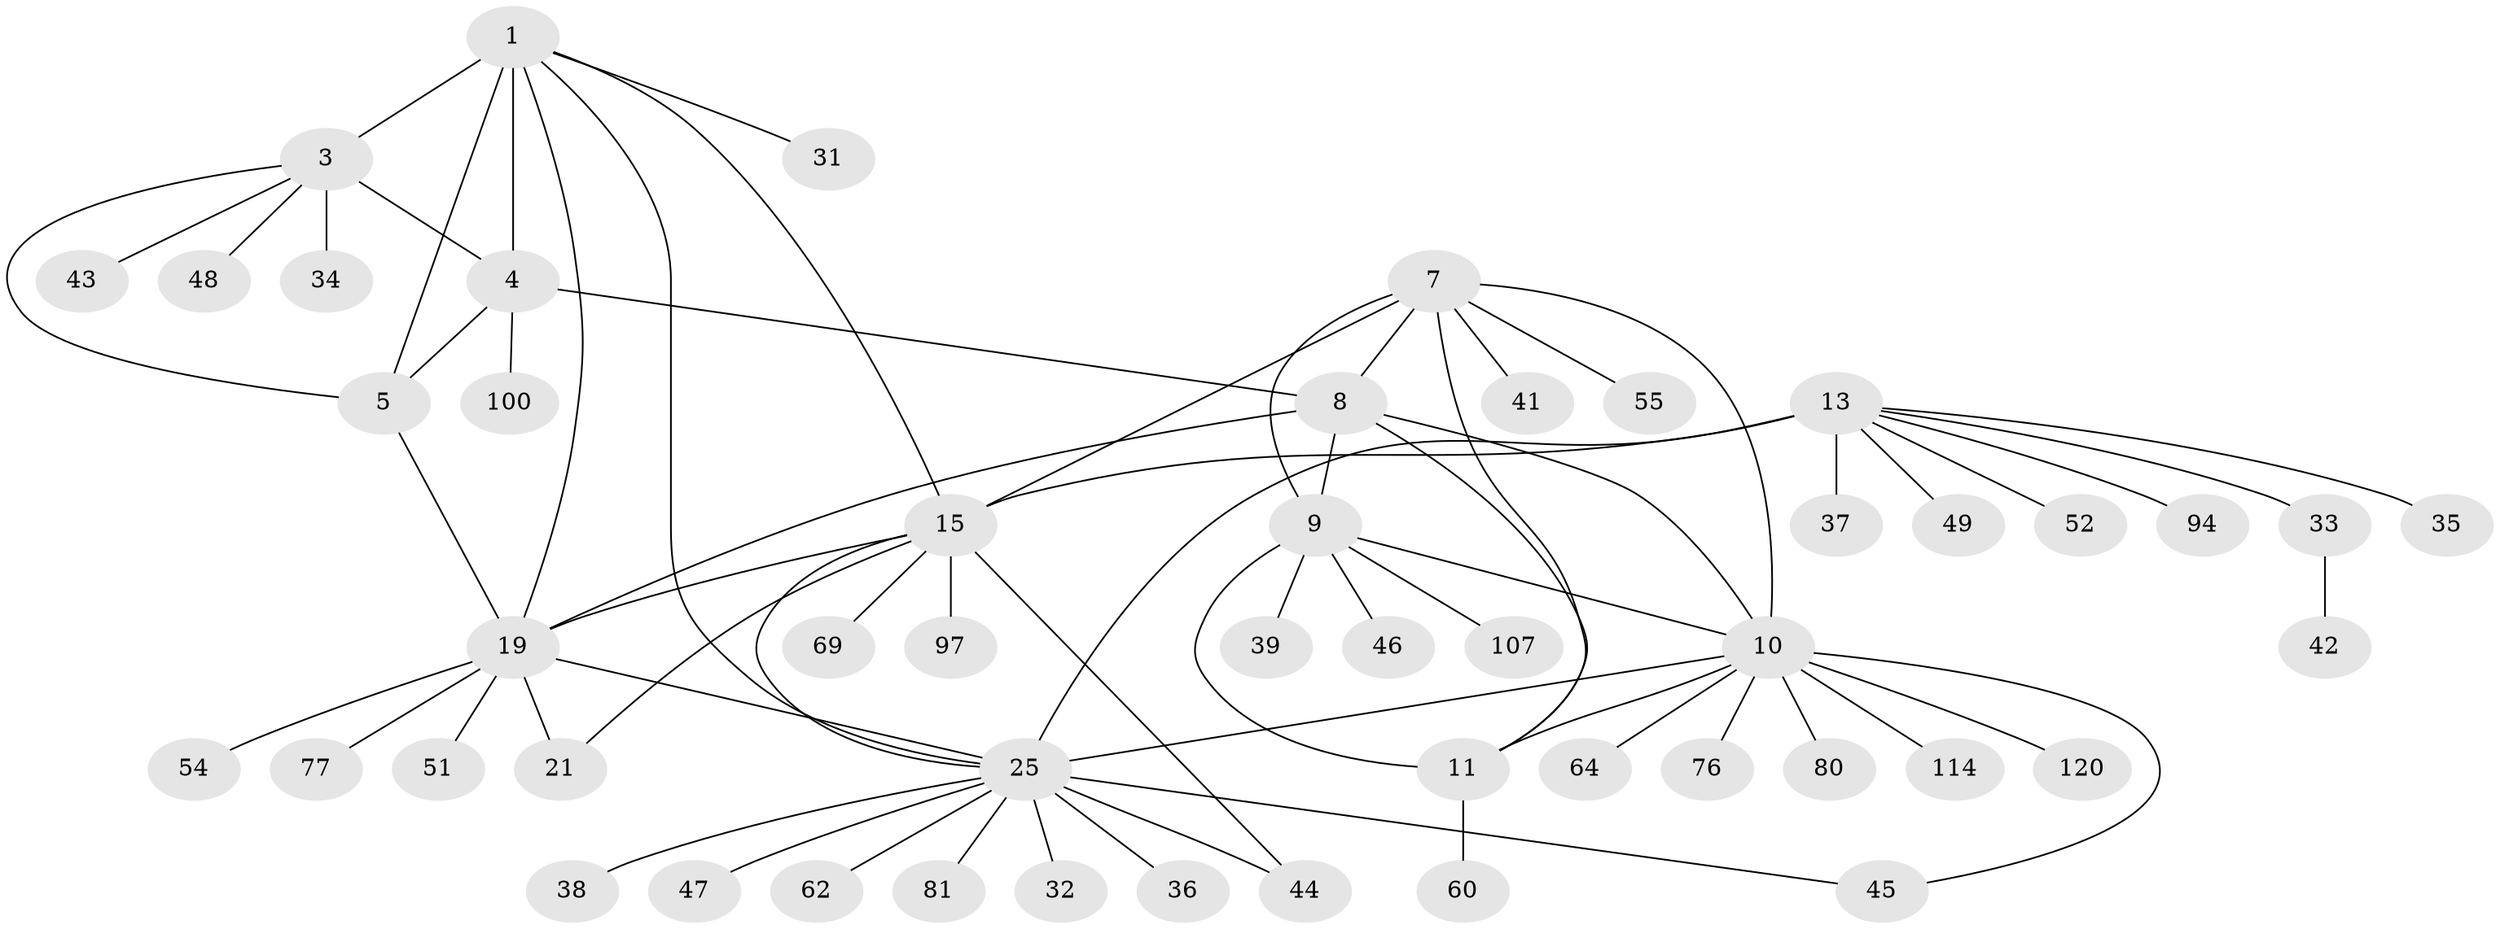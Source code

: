 // original degree distribution, {10: 0.047619047619047616, 8: 0.07142857142857142, 6: 0.03968253968253968, 7: 0.023809523809523808, 13: 0.007936507936507936, 11: 0.015873015873015872, 5: 0.015873015873015872, 9: 0.015873015873015872, 4: 0.015873015873015872, 1: 0.5952380952380952, 2: 0.12698412698412698, 3: 0.023809523809523808}
// Generated by graph-tools (version 1.1) at 2025/19/03/04/25 18:19:44]
// undirected, 50 vertices, 69 edges
graph export_dot {
graph [start="1"]
  node [color=gray90,style=filled];
  1 [super="+2+92+101+123+66"];
  3;
  4 [super="+74"];
  5;
  7 [super="+12+99"];
  8 [super="+67"];
  9;
  10 [super="+68"];
  11;
  13 [super="+57+16+29+14"];
  15 [super="+22+17+58"];
  19 [super="+63+20"];
  21;
  25 [super="+86+30+26"];
  31 [super="+71+119+78"];
  32;
  33;
  34 [super="+88+53"];
  35;
  36;
  37 [super="+65"];
  38;
  39;
  41 [super="+61"];
  42 [super="+79+50"];
  43;
  44;
  45 [super="+70"];
  46 [super="+90+91+83"];
  47;
  48 [super="+124"];
  49;
  51;
  52;
  54 [super="+59"];
  55;
  60;
  62;
  64;
  69;
  76;
  77;
  80;
  81;
  94;
  97;
  100;
  107;
  114 [super="+125"];
  120;
  1 -- 3 [weight=3];
  1 -- 4 [weight=3];
  1 -- 5 [weight=3];
  1 -- 31;
  1 -- 19;
  1 -- 25;
  1 -- 15;
  3 -- 4;
  3 -- 5;
  3 -- 34;
  3 -- 43;
  3 -- 48;
  4 -- 5;
  4 -- 8;
  4 -- 100;
  5 -- 19;
  7 -- 8 [weight=2];
  7 -- 9 [weight=2];
  7 -- 10 [weight=2];
  7 -- 11 [weight=2];
  7 -- 55;
  7 -- 41;
  7 -- 15;
  8 -- 9;
  8 -- 10;
  8 -- 11;
  8 -- 19;
  9 -- 10;
  9 -- 11;
  9 -- 39;
  9 -- 46;
  9 -- 107;
  10 -- 11;
  10 -- 45;
  10 -- 64;
  10 -- 76;
  10 -- 80;
  10 -- 114;
  10 -- 120;
  10 -- 25;
  11 -- 60;
  13 -- 15 [weight=8];
  13 -- 35;
  13 -- 37;
  13 -- 94;
  13 -- 33;
  13 -- 25 [weight=5];
  13 -- 49;
  13 -- 52;
  15 -- 97;
  15 -- 19 [weight=4];
  15 -- 21;
  15 -- 25;
  15 -- 69;
  15 -- 44;
  19 -- 21 [weight=4];
  19 -- 51;
  19 -- 77;
  19 -- 54;
  19 -- 25;
  25 -- 32;
  25 -- 36;
  25 -- 38;
  25 -- 44;
  25 -- 47;
  25 -- 81;
  25 -- 62;
  25 -- 45;
  33 -- 42;
}
